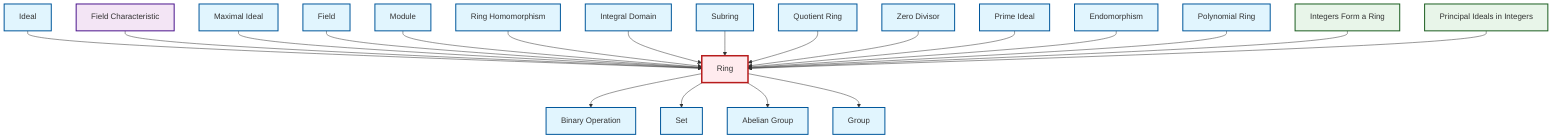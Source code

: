 graph TD
    classDef definition fill:#e1f5fe,stroke:#01579b,stroke-width:2px
    classDef theorem fill:#f3e5f5,stroke:#4a148c,stroke-width:2px
    classDef axiom fill:#fff3e0,stroke:#e65100,stroke-width:2px
    classDef example fill:#e8f5e9,stroke:#1b5e20,stroke-width:2px
    classDef current fill:#ffebee,stroke:#b71c1c,stroke-width:3px
    def-prime-ideal["Prime Ideal"]:::definition
    def-quotient-ring["Quotient Ring"]:::definition
    ex-principal-ideal["Principal Ideals in Integers"]:::example
    def-abelian-group["Abelian Group"]:::definition
    def-subring["Subring"]:::definition
    def-maximal-ideal["Maximal Ideal"]:::definition
    def-group["Group"]:::definition
    thm-field-characteristic["Field Characteristic"]:::theorem
    def-field["Field"]:::definition
    def-polynomial-ring["Polynomial Ring"]:::definition
    def-binary-operation["Binary Operation"]:::definition
    ex-integers-ring["Integers Form a Ring"]:::example
    def-integral-domain["Integral Domain"]:::definition
    def-set["Set"]:::definition
    def-endomorphism["Endomorphism"]:::definition
    def-zero-divisor["Zero Divisor"]:::definition
    def-ideal["Ideal"]:::definition
    def-module["Module"]:::definition
    def-ring-homomorphism["Ring Homomorphism"]:::definition
    def-ring["Ring"]:::definition
    def-ideal --> def-ring
    thm-field-characteristic --> def-ring
    def-maximal-ideal --> def-ring
    def-field --> def-ring
    def-module --> def-ring
    def-ring-homomorphism --> def-ring
    def-integral-domain --> def-ring
    def-subring --> def-ring
    def-ring --> def-binary-operation
    def-quotient-ring --> def-ring
    def-zero-divisor --> def-ring
    def-prime-ideal --> def-ring
    def-endomorphism --> def-ring
    def-polynomial-ring --> def-ring
    def-ring --> def-set
    ex-integers-ring --> def-ring
    def-ring --> def-abelian-group
    def-ring --> def-group
    ex-principal-ideal --> def-ring
    class def-ring current